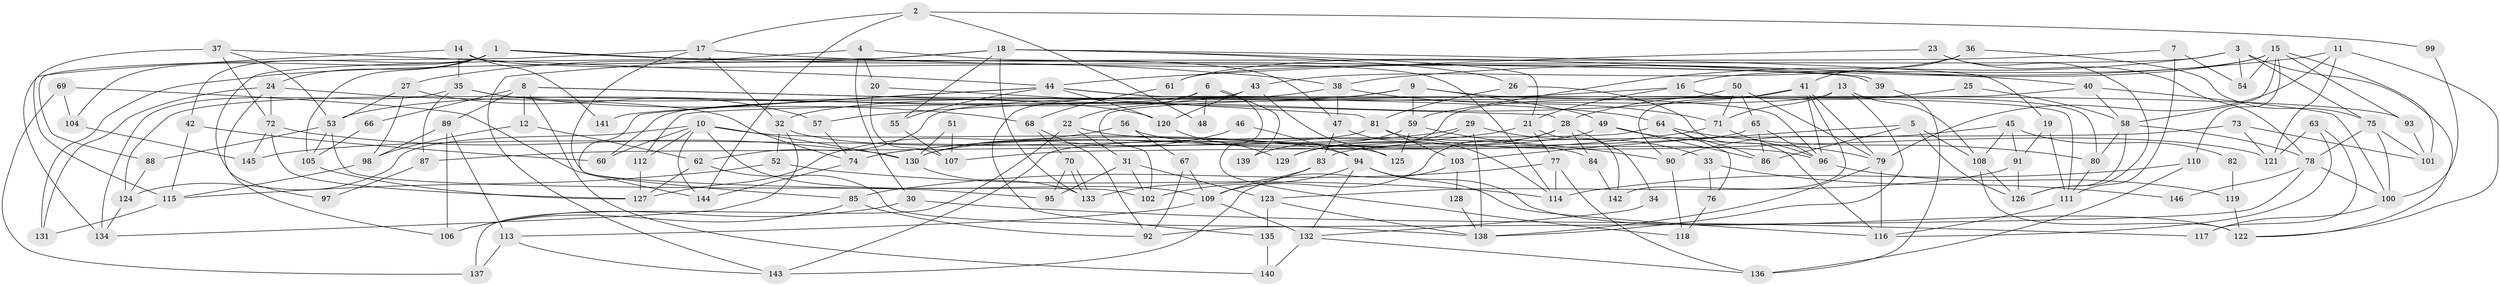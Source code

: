 // Generated by graph-tools (version 1.1) at 2025/14/03/09/25 04:14:48]
// undirected, 146 vertices, 292 edges
graph export_dot {
graph [start="1"]
  node [color=gray90,style=filled];
  1;
  2;
  3;
  4;
  5;
  6;
  7;
  8;
  9;
  10;
  11;
  12;
  13;
  14;
  15;
  16;
  17;
  18;
  19;
  20;
  21;
  22;
  23;
  24;
  25;
  26;
  27;
  28;
  29;
  30;
  31;
  32;
  33;
  34;
  35;
  36;
  37;
  38;
  39;
  40;
  41;
  42;
  43;
  44;
  45;
  46;
  47;
  48;
  49;
  50;
  51;
  52;
  53;
  54;
  55;
  56;
  57;
  58;
  59;
  60;
  61;
  62;
  63;
  64;
  65;
  66;
  67;
  68;
  69;
  70;
  71;
  72;
  73;
  74;
  75;
  76;
  77;
  78;
  79;
  80;
  81;
  82;
  83;
  84;
  85;
  86;
  87;
  88;
  89;
  90;
  91;
  92;
  93;
  94;
  95;
  96;
  97;
  98;
  99;
  100;
  101;
  102;
  103;
  104;
  105;
  106;
  107;
  108;
  109;
  110;
  111;
  112;
  113;
  114;
  115;
  116;
  117;
  118;
  119;
  120;
  121;
  122;
  123;
  124;
  125;
  126;
  127;
  128;
  129;
  130;
  131;
  132;
  133;
  134;
  135;
  136;
  137;
  138;
  139;
  140;
  141;
  142;
  143;
  144;
  145;
  146;
  1 -- 38;
  1 -- 39;
  1 -- 39;
  1 -- 24;
  1 -- 42;
  1 -- 104;
  1 -- 105;
  2 -- 144;
  2 -- 17;
  2 -- 48;
  2 -- 99;
  3 -- 75;
  3 -- 122;
  3 -- 54;
  3 -- 59;
  3 -- 61;
  4 -- 143;
  4 -- 47;
  4 -- 20;
  4 -- 30;
  5 -- 126;
  5 -- 86;
  5 -- 103;
  5 -- 108;
  6 -- 124;
  6 -- 22;
  6 -- 48;
  6 -- 118;
  6 -- 139;
  7 -- 54;
  7 -- 111;
  7 -- 131;
  8 -- 28;
  8 -- 12;
  8 -- 64;
  8 -- 66;
  8 -- 89;
  8 -- 140;
  9 -- 32;
  9 -- 49;
  9 -- 59;
  9 -- 111;
  9 -- 135;
  10 -- 109;
  10 -- 130;
  10 -- 60;
  10 -- 94;
  10 -- 112;
  10 -- 124;
  10 -- 144;
  11 -- 38;
  11 -- 79;
  11 -- 121;
  11 -- 122;
  12 -- 62;
  12 -- 98;
  13 -- 108;
  13 -- 138;
  13 -- 62;
  13 -- 71;
  14 -- 114;
  14 -- 134;
  14 -- 35;
  14 -- 141;
  15 -- 16;
  15 -- 93;
  15 -- 54;
  15 -- 58;
  15 -- 61;
  15 -- 101;
  15 -- 110;
  16 -- 102;
  16 -- 80;
  16 -- 21;
  17 -- 95;
  17 -- 40;
  17 -- 32;
  17 -- 88;
  18 -- 27;
  18 -- 21;
  18 -- 19;
  18 -- 26;
  18 -- 55;
  18 -- 97;
  18 -- 133;
  19 -- 111;
  19 -- 91;
  20 -- 107;
  20 -- 81;
  21 -- 74;
  21 -- 77;
  21 -- 142;
  22 -- 31;
  22 -- 137;
  22 -- 84;
  23 -- 78;
  23 -- 126;
  23 -- 44;
  24 -- 72;
  24 -- 74;
  24 -- 106;
  24 -- 131;
  25 -- 58;
  25 -- 28;
  26 -- 116;
  26 -- 81;
  27 -- 57;
  27 -- 98;
  27 -- 53;
  28 -- 129;
  28 -- 84;
  28 -- 34;
  28 -- 109;
  29 -- 129;
  29 -- 138;
  29 -- 33;
  29 -- 145;
  30 -- 106;
  30 -- 117;
  31 -- 123;
  31 -- 102;
  31 -- 95;
  32 -- 125;
  32 -- 52;
  32 -- 134;
  33 -- 76;
  33 -- 146;
  34 -- 132;
  35 -- 134;
  35 -- 68;
  35 -- 87;
  35 -- 120;
  36 -- 75;
  36 -- 41;
  36 -- 43;
  37 -- 115;
  37 -- 44;
  37 -- 53;
  37 -- 72;
  38 -- 47;
  38 -- 60;
  38 -- 71;
  39 -- 136;
  40 -- 58;
  40 -- 100;
  40 -- 112;
  41 -- 96;
  41 -- 90;
  41 -- 57;
  41 -- 79;
  41 -- 142;
  42 -- 115;
  42 -- 60;
  43 -- 53;
  43 -- 120;
  43 -- 125;
  44 -- 120;
  44 -- 55;
  44 -- 85;
  44 -- 93;
  44 -- 96;
  44 -- 141;
  45 -- 108;
  45 -- 91;
  45 -- 82;
  45 -- 90;
  46 -- 94;
  46 -- 130;
  47 -- 83;
  47 -- 114;
  49 -- 86;
  49 -- 130;
  49 -- 79;
  50 -- 71;
  50 -- 79;
  50 -- 65;
  50 -- 129;
  51 -- 107;
  51 -- 130;
  52 -- 114;
  52 -- 115;
  53 -- 88;
  53 -- 102;
  53 -- 105;
  55 -- 107;
  56 -- 127;
  56 -- 96;
  56 -- 67;
  57 -- 74;
  58 -- 78;
  58 -- 80;
  58 -- 126;
  59 -- 90;
  59 -- 125;
  59 -- 139;
  61 -- 68;
  62 -- 127;
  62 -- 138;
  63 -- 121;
  63 -- 116;
  63 -- 117;
  64 -- 80;
  64 -- 76;
  64 -- 86;
  64 -- 143;
  65 -- 96;
  65 -- 86;
  65 -- 107;
  66 -- 105;
  67 -- 109;
  67 -- 92;
  68 -- 70;
  68 -- 92;
  69 -- 104;
  69 -- 144;
  69 -- 137;
  70 -- 133;
  70 -- 133;
  70 -- 95;
  71 -- 74;
  71 -- 96;
  72 -- 127;
  72 -- 130;
  72 -- 145;
  73 -- 83;
  73 -- 121;
  73 -- 101;
  74 -- 144;
  75 -- 78;
  75 -- 101;
  75 -- 100;
  76 -- 118;
  77 -- 85;
  77 -- 114;
  77 -- 136;
  78 -- 100;
  78 -- 92;
  78 -- 146;
  79 -- 116;
  79 -- 138;
  80 -- 111;
  81 -- 87;
  81 -- 103;
  81 -- 121;
  82 -- 119;
  83 -- 109;
  83 -- 133;
  84 -- 142;
  85 -- 92;
  85 -- 106;
  87 -- 97;
  88 -- 124;
  89 -- 106;
  89 -- 98;
  89 -- 113;
  90 -- 118;
  91 -- 126;
  91 -- 123;
  93 -- 101;
  94 -- 132;
  94 -- 102;
  94 -- 116;
  94 -- 122;
  96 -- 119;
  98 -- 115;
  99 -- 100;
  100 -- 117;
  103 -- 128;
  103 -- 143;
  104 -- 145;
  105 -- 127;
  108 -- 122;
  108 -- 126;
  109 -- 113;
  109 -- 132;
  110 -- 136;
  110 -- 114;
  111 -- 116;
  112 -- 127;
  113 -- 143;
  113 -- 137;
  115 -- 131;
  119 -- 122;
  120 -- 129;
  123 -- 138;
  123 -- 135;
  124 -- 134;
  128 -- 138;
  130 -- 133;
  132 -- 140;
  132 -- 136;
  135 -- 140;
}
